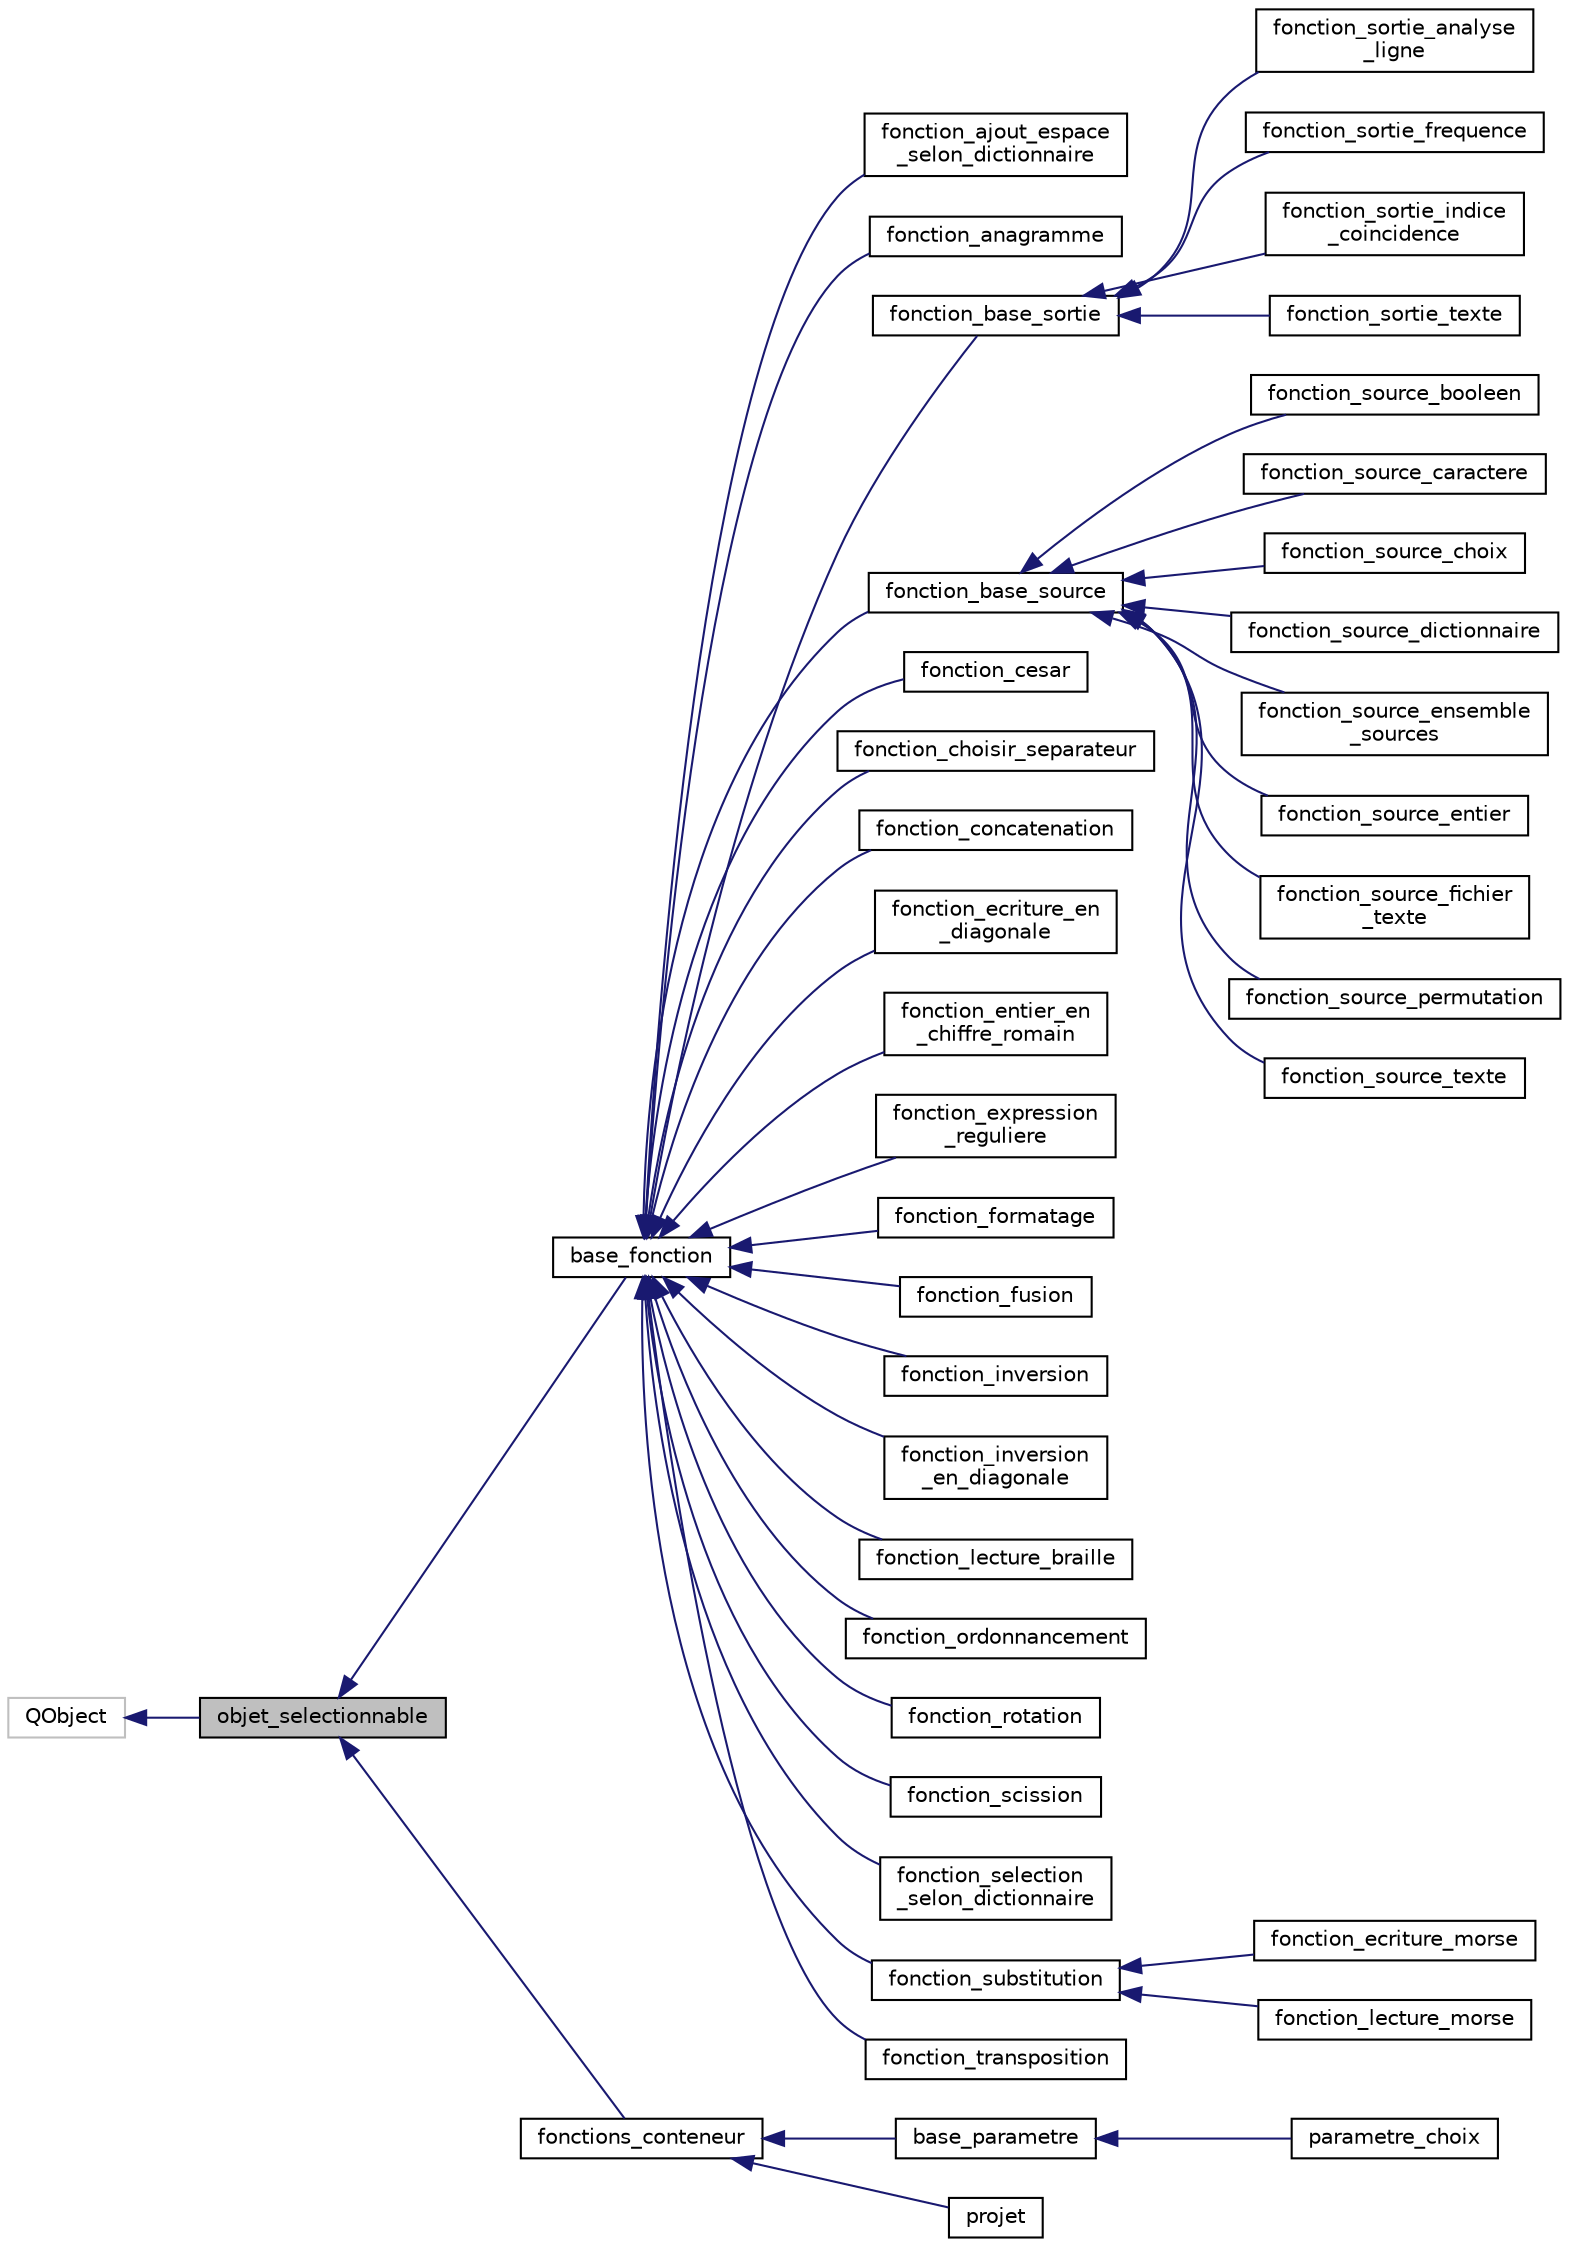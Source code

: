 digraph "objet_selectionnable"
{
  edge [fontname="Helvetica",fontsize="10",labelfontname="Helvetica",labelfontsize="10"];
  node [fontname="Helvetica",fontsize="10",shape=record];
  rankdir="LR";
  Node0 [label="objet_selectionnable",height=0.2,width=0.4,color="black", fillcolor="grey75", style="filled", fontcolor="black"];
  Node1 -> Node0 [dir="back",color="midnightblue",fontsize="10",style="solid",fontname="Helvetica"];
  Node1 [label="QObject",height=0.2,width=0.4,color="grey75", fillcolor="white", style="filled"];
  Node0 -> Node2 [dir="back",color="midnightblue",fontsize="10",style="solid",fontname="Helvetica"];
  Node2 [label="base_fonction",height=0.2,width=0.4,color="black", fillcolor="white", style="filled",URL="$classbase__fonction.html",tooltip="Classe décrivant une fonction de conversion d&#39;un texte. "];
  Node2 -> Node3 [dir="back",color="midnightblue",fontsize="10",style="solid",fontname="Helvetica"];
  Node3 [label="fonction_ajout_espace\l_selon_dictionnaire",height=0.2,width=0.4,color="black", fillcolor="white", style="filled",URL="$classfonction__ajout__espace__selon__dictionnaire.html",tooltip="Classe décrivant une fonction filtrant les textes selon un dictionnaire. "];
  Node2 -> Node4 [dir="back",color="midnightblue",fontsize="10",style="solid",fontname="Helvetica"];
  Node4 [label="fonction_anagramme",height=0.2,width=0.4,color="black", fillcolor="white", style="filled",URL="$classfonction__anagramme.html",tooltip="Classe décrivant une fonction recherchant les anagrammes de chaque mot. "];
  Node2 -> Node5 [dir="back",color="midnightblue",fontsize="10",style="solid",fontname="Helvetica"];
  Node5 [label="fonction_base_sortie",height=0.2,width=0.4,color="black", fillcolor="white", style="filled",URL="$classfonction__base__sortie.html",tooltip="Classe commune à toutes les fonctions de type sortie. "];
  Node5 -> Node6 [dir="back",color="midnightblue",fontsize="10",style="solid",fontname="Helvetica"];
  Node6 [label="fonction_sortie_analyse\l_ligne",height=0.2,width=0.4,color="black", fillcolor="white", style="filled",URL="$classfonction__sortie__analyse__ligne.html",tooltip="Classe décrivant une fonction de sortie affichant l&#39;analyse de chaque ligne. "];
  Node5 -> Node7 [dir="back",color="midnightblue",fontsize="10",style="solid",fontname="Helvetica"];
  Node7 [label="fonction_sortie_frequence",height=0.2,width=0.4,color="black", fillcolor="white", style="filled",URL="$classfonction__sortie__frequence.html",tooltip="Classe décrivant une fonction de sortie affichant la fréquence des éléments. "];
  Node5 -> Node8 [dir="back",color="midnightblue",fontsize="10",style="solid",fontname="Helvetica"];
  Node8 [label="fonction_sortie_indice\l_coincidence",height=0.2,width=0.4,color="black", fillcolor="white", style="filled",URL="$classfonction__sortie__indice__coincidence.html",tooltip="Classe décrivant une fonction de sortie affichant l&#39;indice de coincidence. "];
  Node5 -> Node9 [dir="back",color="midnightblue",fontsize="10",style="solid",fontname="Helvetica"];
  Node9 [label="fonction_sortie_texte",height=0.2,width=0.4,color="black", fillcolor="white", style="filled",URL="$classfonction__sortie__texte.html",tooltip="Classe décrivant une fonction de sortie affichant simplement les textes. "];
  Node2 -> Node10 [dir="back",color="midnightblue",fontsize="10",style="solid",fontname="Helvetica"];
  Node10 [label="fonction_base_source",height=0.2,width=0.4,color="black", fillcolor="white", style="filled",URL="$classfonction__base__source.html",tooltip="Classe commune à toutes les fonctions de type sortie. "];
  Node10 -> Node11 [dir="back",color="midnightblue",fontsize="10",style="solid",fontname="Helvetica"];
  Node11 [label="fonction_source_booleen",height=0.2,width=0.4,color="black", fillcolor="white", style="filled",URL="$classfonction__source__booleen.html",tooltip="Classe décrivant une fonction source de type booléen (Oui ou Non). "];
  Node10 -> Node12 [dir="back",color="midnightblue",fontsize="10",style="solid",fontname="Helvetica"];
  Node12 [label="fonction_source_caractere",height=0.2,width=0.4,color="black", fillcolor="white", style="filled",URL="$classfonction__source__caractere.html",tooltip="Classe décrivant une fonction source de type caractères. "];
  Node10 -> Node13 [dir="back",color="midnightblue",fontsize="10",style="solid",fontname="Helvetica"];
  Node13 [label="fonction_source_choix",height=0.2,width=0.4,color="black", fillcolor="white", style="filled",URL="$classfonction__source__choix.html",tooltip="Classe décrivant une fonction source de type choix. "];
  Node10 -> Node14 [dir="back",color="midnightblue",fontsize="10",style="solid",fontname="Helvetica"];
  Node14 [label="fonction_source_dictionnaire",height=0.2,width=0.4,color="black", fillcolor="white", style="filled",URL="$classfonction__source__dictionnaire.html",tooltip="Classe décrivant une fonction source ajoutant un dictionnaire. "];
  Node10 -> Node15 [dir="back",color="midnightblue",fontsize="10",style="solid",fontname="Helvetica"];
  Node15 [label="fonction_source_ensemble\l_sources",height=0.2,width=0.4,color="black", fillcolor="white", style="filled",URL="$classfonction__source__ensemble__sources.html",tooltip="Classe décrivant une fonction source ajoutant un ensemble_sources. "];
  Node10 -> Node16 [dir="back",color="midnightblue",fontsize="10",style="solid",fontname="Helvetica"];
  Node16 [label="fonction_source_entier",height=0.2,width=0.4,color="black", fillcolor="white", style="filled",URL="$classfonction__source__entier.html",tooltip="Classe décrivant une fonction source de type entier. "];
  Node10 -> Node17 [dir="back",color="midnightblue",fontsize="10",style="solid",fontname="Helvetica"];
  Node17 [label="fonction_source_fichier\l_texte",height=0.2,width=0.4,color="black", fillcolor="white", style="filled",URL="$classfonction__source__fichier__texte.html",tooltip="Classe décrivant une fonction source de type fichier textuel. "];
  Node10 -> Node18 [dir="back",color="midnightblue",fontsize="10",style="solid",fontname="Helvetica"];
  Node18 [label="fonction_source_permutation",height=0.2,width=0.4,color="black", fillcolor="white", style="filled",URL="$classfonction__source__permutation.html",tooltip="Classe décrivant une fonction source générant toutes les permutations d&#39;une liste d&#39;éléments fournis..."];
  Node10 -> Node19 [dir="back",color="midnightblue",fontsize="10",style="solid",fontname="Helvetica"];
  Node19 [label="fonction_source_texte",height=0.2,width=0.4,color="black", fillcolor="white", style="filled",URL="$classfonction__source__texte.html",tooltip="Classe décrivant une fonction source de type texte. "];
  Node2 -> Node20 [dir="back",color="midnightblue",fontsize="10",style="solid",fontname="Helvetica"];
  Node20 [label="fonction_cesar",height=0.2,width=0.4,color="black", fillcolor="white", style="filled",URL="$classfonction__cesar.html",tooltip="Classe décrivant une fonction permettant de réaliser un décalage de césar. "];
  Node2 -> Node21 [dir="back",color="midnightblue",fontsize="10",style="solid",fontname="Helvetica"];
  Node21 [label="fonction_choisir_separateur",height=0.2,width=0.4,color="black", fillcolor="white", style="filled",URL="$classfonction__choisir__separateur.html",tooltip="Classe décrivant une fonction permettant de choisir les séparateurs (de cractères, de mots et de lignes). "];
  Node2 -> Node22 [dir="back",color="midnightblue",fontsize="10",style="solid",fontname="Helvetica"];
  Node22 [label="fonction_concatenation",height=0.2,width=0.4,color="black", fillcolor="white", style="filled",URL="$classfonction__concatenation.html",tooltip="Classe décrivant une fonction réalisant la concatenation de textes. "];
  Node2 -> Node23 [dir="back",color="midnightblue",fontsize="10",style="solid",fontname="Helvetica"];
  Node23 [label="fonction_ecriture_en\l_diagonale",height=0.2,width=0.4,color="black", fillcolor="white", style="filled",URL="$classfonction__ecriture__en__diagonale.html",tooltip="Classe décrivant une fonction réalisant l&#39;écriture en diagonale des caractères ou des mots..."];
  Node2 -> Node24 [dir="back",color="midnightblue",fontsize="10",style="solid",fontname="Helvetica"];
  Node24 [label="fonction_entier_en\l_chiffre_romain",height=0.2,width=0.4,color="black", fillcolor="white", style="filled",URL="$classfonction__entier__en__chiffre__romain.html",tooltip="Classe décrivant une fonction convertissant les nombres en chiffre romain. "];
  Node2 -> Node25 [dir="back",color="midnightblue",fontsize="10",style="solid",fontname="Helvetica"];
  Node25 [label="fonction_expression\l_reguliere",height=0.2,width=0.4,color="black", fillcolor="white", style="filled",URL="$classfonction__expression__reguliere.html",tooltip="Classe décrivant une fonction qui filtre les mots selon un dictionnaire. "];
  Node2 -> Node26 [dir="back",color="midnightblue",fontsize="10",style="solid",fontname="Helvetica"];
  Node26 [label="fonction_formatage",height=0.2,width=0.4,color="black", fillcolor="white", style="filled",URL="$classfonction__formatage.html",tooltip="Classe décrivant une fonction réalisant le formatage du texte, i.e. mise en majuscule et retrait des ..."];
  Node2 -> Node27 [dir="back",color="midnightblue",fontsize="10",style="solid",fontname="Helvetica"];
  Node27 [label="fonction_fusion",height=0.2,width=0.4,color="black", fillcolor="white", style="filled",URL="$classfonction__fusion.html",tooltip="Classe décrivant une fonction réalisant la fusion des caractères, des mots, des lignes ou des textes..."];
  Node2 -> Node28 [dir="back",color="midnightblue",fontsize="10",style="solid",fontname="Helvetica"];
  Node28 [label="fonction_inversion",height=0.2,width=0.4,color="black", fillcolor="white", style="filled",URL="$classfonction__inversion.html",tooltip="Classe décrivant une fonction réalisant l&#39;inversion des caractères, des mots ou des lignes..."];
  Node2 -> Node29 [dir="back",color="midnightblue",fontsize="10",style="solid",fontname="Helvetica"];
  Node29 [label="fonction_inversion\l_en_diagonale",height=0.2,width=0.4,color="black", fillcolor="white", style="filled",URL="$classfonction__inversion__en__diagonale.html",tooltip="Classe décrivant une fonction réalisant suivant une diagonale l&#39;inversion des caractères ou des mots ..."];
  Node2 -> Node30 [dir="back",color="midnightblue",fontsize="10",style="solid",fontname="Helvetica"];
  Node30 [label="fonction_lecture_braille",height=0.2,width=0.4,color="black", fillcolor="white", style="filled",URL="$classfonction__lecture__braille.html",tooltip="Classe décrivant une fonction réalisant la lecture en braille d&#39;un texte. "];
  Node2 -> Node31 [dir="back",color="midnightblue",fontsize="10",style="solid",fontname="Helvetica"];
  Node31 [label="fonction_ordonnancement",height=0.2,width=0.4,color="black", fillcolor="white", style="filled",URL="$classfonction__ordonnancement.html",tooltip="Classe décrivant une fonction réalisant un ordonnancement des caractères ou des mots. "];
  Node2 -> Node32 [dir="back",color="midnightblue",fontsize="10",style="solid",fontname="Helvetica"];
  Node32 [label="fonction_rotation",height=0.2,width=0.4,color="black", fillcolor="white", style="filled",URL="$classfonction__rotation.html",tooltip="Classe décrivant une fonction réalisant la rotation des caractères ou des mots. "];
  Node2 -> Node33 [dir="back",color="midnightblue",fontsize="10",style="solid",fontname="Helvetica"];
  Node33 [label="fonction_scission",height=0.2,width=0.4,color="black", fillcolor="white", style="filled",URL="$classfonction__scission.html",tooltip="Classe décrivant une fonction réalisant la scission des caractères, des mots, des lignes ou des texte..."];
  Node2 -> Node34 [dir="back",color="midnightblue",fontsize="10",style="solid",fontname="Helvetica"];
  Node34 [label="fonction_selection\l_selon_dictionnaire",height=0.2,width=0.4,color="black", fillcolor="white", style="filled",URL="$classfonction__selection__selon__dictionnaire.html",tooltip="Classe décrivant une fonction filtrant les textes selon un dictionnaire. "];
  Node2 -> Node35 [dir="back",color="midnightblue",fontsize="10",style="solid",fontname="Helvetica"];
  Node35 [label="fonction_substitution",height=0.2,width=0.4,color="black", fillcolor="white", style="filled",URL="$classfonction__substitution.html",tooltip="Classe décrivant une fonction réalisant l&#39;écriture en morse. "];
  Node35 -> Node36 [dir="back",color="midnightblue",fontsize="10",style="solid",fontname="Helvetica"];
  Node36 [label="fonction_ecriture_morse",height=0.2,width=0.4,color="black", fillcolor="white", style="filled",URL="$classfonction__ecriture__morse.html"];
  Node35 -> Node37 [dir="back",color="midnightblue",fontsize="10",style="solid",fontname="Helvetica"];
  Node37 [label="fonction_lecture_morse",height=0.2,width=0.4,color="black", fillcolor="white", style="filled",URL="$classfonction__lecture__morse.html"];
  Node2 -> Node38 [dir="back",color="midnightblue",fontsize="10",style="solid",fontname="Helvetica"];
  Node38 [label="fonction_transposition",height=0.2,width=0.4,color="black", fillcolor="white", style="filled",URL="$classfonction__transposition.html",tooltip="Classe décrivant une fonction réalisant la transposition des caractères ou des mots. "];
  Node0 -> Node39 [dir="back",color="midnightblue",fontsize="10",style="solid",fontname="Helvetica"];
  Node39 [label="fonctions_conteneur",height=0.2,width=0.4,color="black", fillcolor="white", style="filled",URL="$classfonctions__conteneur.html",tooltip="Classe décrivant un conteneur de fonctions. "];
  Node39 -> Node40 [dir="back",color="midnightblue",fontsize="10",style="solid",fontname="Helvetica"];
  Node40 [label="base_parametre",height=0.2,width=0.4,color="black", fillcolor="white", style="filled",URL="$classbase__parametre.html",tooltip="Classe décrivant un parametre d&#39;une fonction. "];
  Node40 -> Node41 [dir="back",color="midnightblue",fontsize="10",style="solid",fontname="Helvetica"];
  Node41 [label="parametre_choix",height=0.2,width=0.4,color="black", fillcolor="white", style="filled",URL="$classparametre__choix.html",tooltip="Classe décrivant un parametre de type choix. "];
  Node39 -> Node42 [dir="back",color="midnightblue",fontsize="10",style="solid",fontname="Helvetica"];
  Node42 [label="projet",height=0.2,width=0.4,color="black", fillcolor="white", style="filled",URL="$classprojet.html",tooltip="Classe décrivant un projet. "];
}

